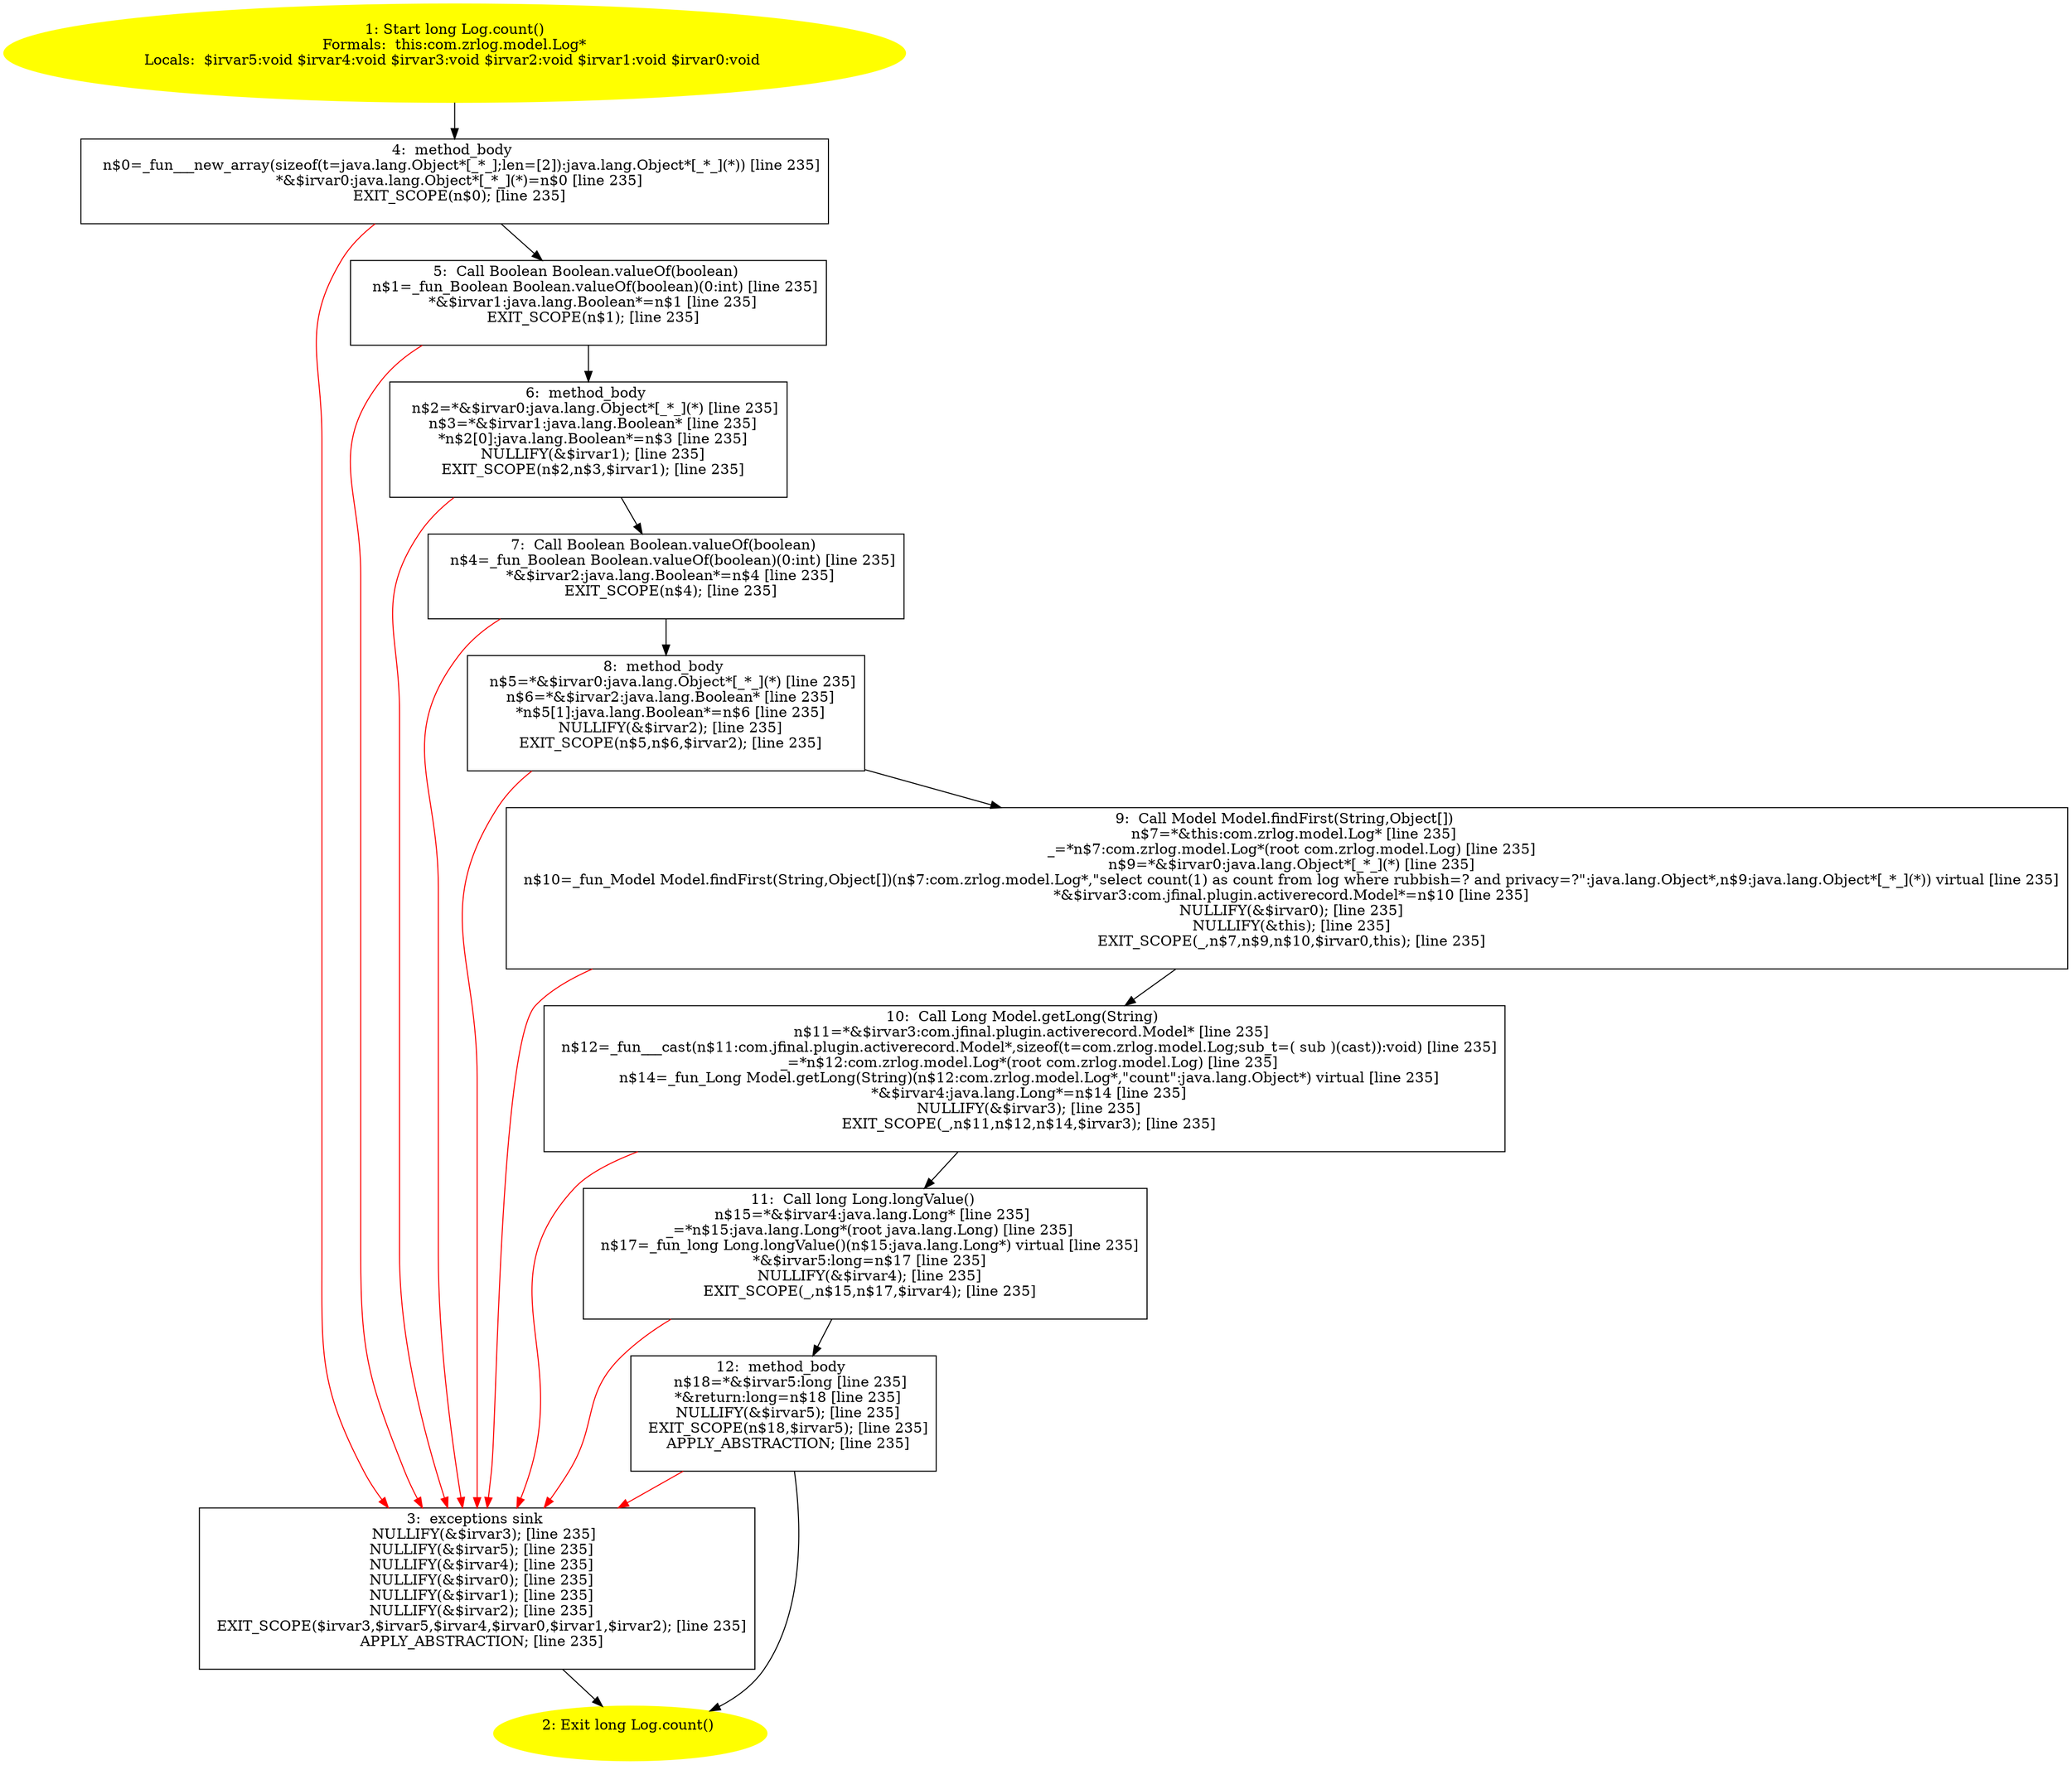 /* @generated */
digraph cfg {
"com.zrlog.model.Log.count():long.9f7b1d1cb34c35eddc6dc747e55aab8f_1" [label="1: Start long Log.count()\nFormals:  this:com.zrlog.model.Log*\nLocals:  $irvar5:void $irvar4:void $irvar3:void $irvar2:void $irvar1:void $irvar0:void \n  " color=yellow style=filled]
	

	 "com.zrlog.model.Log.count():long.9f7b1d1cb34c35eddc6dc747e55aab8f_1" -> "com.zrlog.model.Log.count():long.9f7b1d1cb34c35eddc6dc747e55aab8f_4" ;
"com.zrlog.model.Log.count():long.9f7b1d1cb34c35eddc6dc747e55aab8f_2" [label="2: Exit long Log.count() \n  " color=yellow style=filled]
	

"com.zrlog.model.Log.count():long.9f7b1d1cb34c35eddc6dc747e55aab8f_3" [label="3:  exceptions sink \n   NULLIFY(&$irvar3); [line 235]\n  NULLIFY(&$irvar5); [line 235]\n  NULLIFY(&$irvar4); [line 235]\n  NULLIFY(&$irvar0); [line 235]\n  NULLIFY(&$irvar1); [line 235]\n  NULLIFY(&$irvar2); [line 235]\n  EXIT_SCOPE($irvar3,$irvar5,$irvar4,$irvar0,$irvar1,$irvar2); [line 235]\n  APPLY_ABSTRACTION; [line 235]\n " shape="box"]
	

	 "com.zrlog.model.Log.count():long.9f7b1d1cb34c35eddc6dc747e55aab8f_3" -> "com.zrlog.model.Log.count():long.9f7b1d1cb34c35eddc6dc747e55aab8f_2" ;
"com.zrlog.model.Log.count():long.9f7b1d1cb34c35eddc6dc747e55aab8f_4" [label="4:  method_body \n   n$0=_fun___new_array(sizeof(t=java.lang.Object*[_*_];len=[2]):java.lang.Object*[_*_](*)) [line 235]\n  *&$irvar0:java.lang.Object*[_*_](*)=n$0 [line 235]\n  EXIT_SCOPE(n$0); [line 235]\n " shape="box"]
	

	 "com.zrlog.model.Log.count():long.9f7b1d1cb34c35eddc6dc747e55aab8f_4" -> "com.zrlog.model.Log.count():long.9f7b1d1cb34c35eddc6dc747e55aab8f_5" ;
	 "com.zrlog.model.Log.count():long.9f7b1d1cb34c35eddc6dc747e55aab8f_4" -> "com.zrlog.model.Log.count():long.9f7b1d1cb34c35eddc6dc747e55aab8f_3" [color="red" ];
"com.zrlog.model.Log.count():long.9f7b1d1cb34c35eddc6dc747e55aab8f_5" [label="5:  Call Boolean Boolean.valueOf(boolean) \n   n$1=_fun_Boolean Boolean.valueOf(boolean)(0:int) [line 235]\n  *&$irvar1:java.lang.Boolean*=n$1 [line 235]\n  EXIT_SCOPE(n$1); [line 235]\n " shape="box"]
	

	 "com.zrlog.model.Log.count():long.9f7b1d1cb34c35eddc6dc747e55aab8f_5" -> "com.zrlog.model.Log.count():long.9f7b1d1cb34c35eddc6dc747e55aab8f_6" ;
	 "com.zrlog.model.Log.count():long.9f7b1d1cb34c35eddc6dc747e55aab8f_5" -> "com.zrlog.model.Log.count():long.9f7b1d1cb34c35eddc6dc747e55aab8f_3" [color="red" ];
"com.zrlog.model.Log.count():long.9f7b1d1cb34c35eddc6dc747e55aab8f_6" [label="6:  method_body \n   n$2=*&$irvar0:java.lang.Object*[_*_](*) [line 235]\n  n$3=*&$irvar1:java.lang.Boolean* [line 235]\n  *n$2[0]:java.lang.Boolean*=n$3 [line 235]\n  NULLIFY(&$irvar1); [line 235]\n  EXIT_SCOPE(n$2,n$3,$irvar1); [line 235]\n " shape="box"]
	

	 "com.zrlog.model.Log.count():long.9f7b1d1cb34c35eddc6dc747e55aab8f_6" -> "com.zrlog.model.Log.count():long.9f7b1d1cb34c35eddc6dc747e55aab8f_7" ;
	 "com.zrlog.model.Log.count():long.9f7b1d1cb34c35eddc6dc747e55aab8f_6" -> "com.zrlog.model.Log.count():long.9f7b1d1cb34c35eddc6dc747e55aab8f_3" [color="red" ];
"com.zrlog.model.Log.count():long.9f7b1d1cb34c35eddc6dc747e55aab8f_7" [label="7:  Call Boolean Boolean.valueOf(boolean) \n   n$4=_fun_Boolean Boolean.valueOf(boolean)(0:int) [line 235]\n  *&$irvar2:java.lang.Boolean*=n$4 [line 235]\n  EXIT_SCOPE(n$4); [line 235]\n " shape="box"]
	

	 "com.zrlog.model.Log.count():long.9f7b1d1cb34c35eddc6dc747e55aab8f_7" -> "com.zrlog.model.Log.count():long.9f7b1d1cb34c35eddc6dc747e55aab8f_8" ;
	 "com.zrlog.model.Log.count():long.9f7b1d1cb34c35eddc6dc747e55aab8f_7" -> "com.zrlog.model.Log.count():long.9f7b1d1cb34c35eddc6dc747e55aab8f_3" [color="red" ];
"com.zrlog.model.Log.count():long.9f7b1d1cb34c35eddc6dc747e55aab8f_8" [label="8:  method_body \n   n$5=*&$irvar0:java.lang.Object*[_*_](*) [line 235]\n  n$6=*&$irvar2:java.lang.Boolean* [line 235]\n  *n$5[1]:java.lang.Boolean*=n$6 [line 235]\n  NULLIFY(&$irvar2); [line 235]\n  EXIT_SCOPE(n$5,n$6,$irvar2); [line 235]\n " shape="box"]
	

	 "com.zrlog.model.Log.count():long.9f7b1d1cb34c35eddc6dc747e55aab8f_8" -> "com.zrlog.model.Log.count():long.9f7b1d1cb34c35eddc6dc747e55aab8f_9" ;
	 "com.zrlog.model.Log.count():long.9f7b1d1cb34c35eddc6dc747e55aab8f_8" -> "com.zrlog.model.Log.count():long.9f7b1d1cb34c35eddc6dc747e55aab8f_3" [color="red" ];
"com.zrlog.model.Log.count():long.9f7b1d1cb34c35eddc6dc747e55aab8f_9" [label="9:  Call Model Model.findFirst(String,Object[]) \n   n$7=*&this:com.zrlog.model.Log* [line 235]\n  _=*n$7:com.zrlog.model.Log*(root com.zrlog.model.Log) [line 235]\n  n$9=*&$irvar0:java.lang.Object*[_*_](*) [line 235]\n  n$10=_fun_Model Model.findFirst(String,Object[])(n$7:com.zrlog.model.Log*,\"select count(1) as count from log where rubbish=? and privacy=?\":java.lang.Object*,n$9:java.lang.Object*[_*_](*)) virtual [line 235]\n  *&$irvar3:com.jfinal.plugin.activerecord.Model*=n$10 [line 235]\n  NULLIFY(&$irvar0); [line 235]\n  NULLIFY(&this); [line 235]\n  EXIT_SCOPE(_,n$7,n$9,n$10,$irvar0,this); [line 235]\n " shape="box"]
	

	 "com.zrlog.model.Log.count():long.9f7b1d1cb34c35eddc6dc747e55aab8f_9" -> "com.zrlog.model.Log.count():long.9f7b1d1cb34c35eddc6dc747e55aab8f_10" ;
	 "com.zrlog.model.Log.count():long.9f7b1d1cb34c35eddc6dc747e55aab8f_9" -> "com.zrlog.model.Log.count():long.9f7b1d1cb34c35eddc6dc747e55aab8f_3" [color="red" ];
"com.zrlog.model.Log.count():long.9f7b1d1cb34c35eddc6dc747e55aab8f_10" [label="10:  Call Long Model.getLong(String) \n   n$11=*&$irvar3:com.jfinal.plugin.activerecord.Model* [line 235]\n  n$12=_fun___cast(n$11:com.jfinal.plugin.activerecord.Model*,sizeof(t=com.zrlog.model.Log;sub_t=( sub )(cast)):void) [line 235]\n  _=*n$12:com.zrlog.model.Log*(root com.zrlog.model.Log) [line 235]\n  n$14=_fun_Long Model.getLong(String)(n$12:com.zrlog.model.Log*,\"count\":java.lang.Object*) virtual [line 235]\n  *&$irvar4:java.lang.Long*=n$14 [line 235]\n  NULLIFY(&$irvar3); [line 235]\n  EXIT_SCOPE(_,n$11,n$12,n$14,$irvar3); [line 235]\n " shape="box"]
	

	 "com.zrlog.model.Log.count():long.9f7b1d1cb34c35eddc6dc747e55aab8f_10" -> "com.zrlog.model.Log.count():long.9f7b1d1cb34c35eddc6dc747e55aab8f_11" ;
	 "com.zrlog.model.Log.count():long.9f7b1d1cb34c35eddc6dc747e55aab8f_10" -> "com.zrlog.model.Log.count():long.9f7b1d1cb34c35eddc6dc747e55aab8f_3" [color="red" ];
"com.zrlog.model.Log.count():long.9f7b1d1cb34c35eddc6dc747e55aab8f_11" [label="11:  Call long Long.longValue() \n   n$15=*&$irvar4:java.lang.Long* [line 235]\n  _=*n$15:java.lang.Long*(root java.lang.Long) [line 235]\n  n$17=_fun_long Long.longValue()(n$15:java.lang.Long*) virtual [line 235]\n  *&$irvar5:long=n$17 [line 235]\n  NULLIFY(&$irvar4); [line 235]\n  EXIT_SCOPE(_,n$15,n$17,$irvar4); [line 235]\n " shape="box"]
	

	 "com.zrlog.model.Log.count():long.9f7b1d1cb34c35eddc6dc747e55aab8f_11" -> "com.zrlog.model.Log.count():long.9f7b1d1cb34c35eddc6dc747e55aab8f_12" ;
	 "com.zrlog.model.Log.count():long.9f7b1d1cb34c35eddc6dc747e55aab8f_11" -> "com.zrlog.model.Log.count():long.9f7b1d1cb34c35eddc6dc747e55aab8f_3" [color="red" ];
"com.zrlog.model.Log.count():long.9f7b1d1cb34c35eddc6dc747e55aab8f_12" [label="12:  method_body \n   n$18=*&$irvar5:long [line 235]\n  *&return:long=n$18 [line 235]\n  NULLIFY(&$irvar5); [line 235]\n  EXIT_SCOPE(n$18,$irvar5); [line 235]\n  APPLY_ABSTRACTION; [line 235]\n " shape="box"]
	

	 "com.zrlog.model.Log.count():long.9f7b1d1cb34c35eddc6dc747e55aab8f_12" -> "com.zrlog.model.Log.count():long.9f7b1d1cb34c35eddc6dc747e55aab8f_2" ;
	 "com.zrlog.model.Log.count():long.9f7b1d1cb34c35eddc6dc747e55aab8f_12" -> "com.zrlog.model.Log.count():long.9f7b1d1cb34c35eddc6dc747e55aab8f_3" [color="red" ];
}
